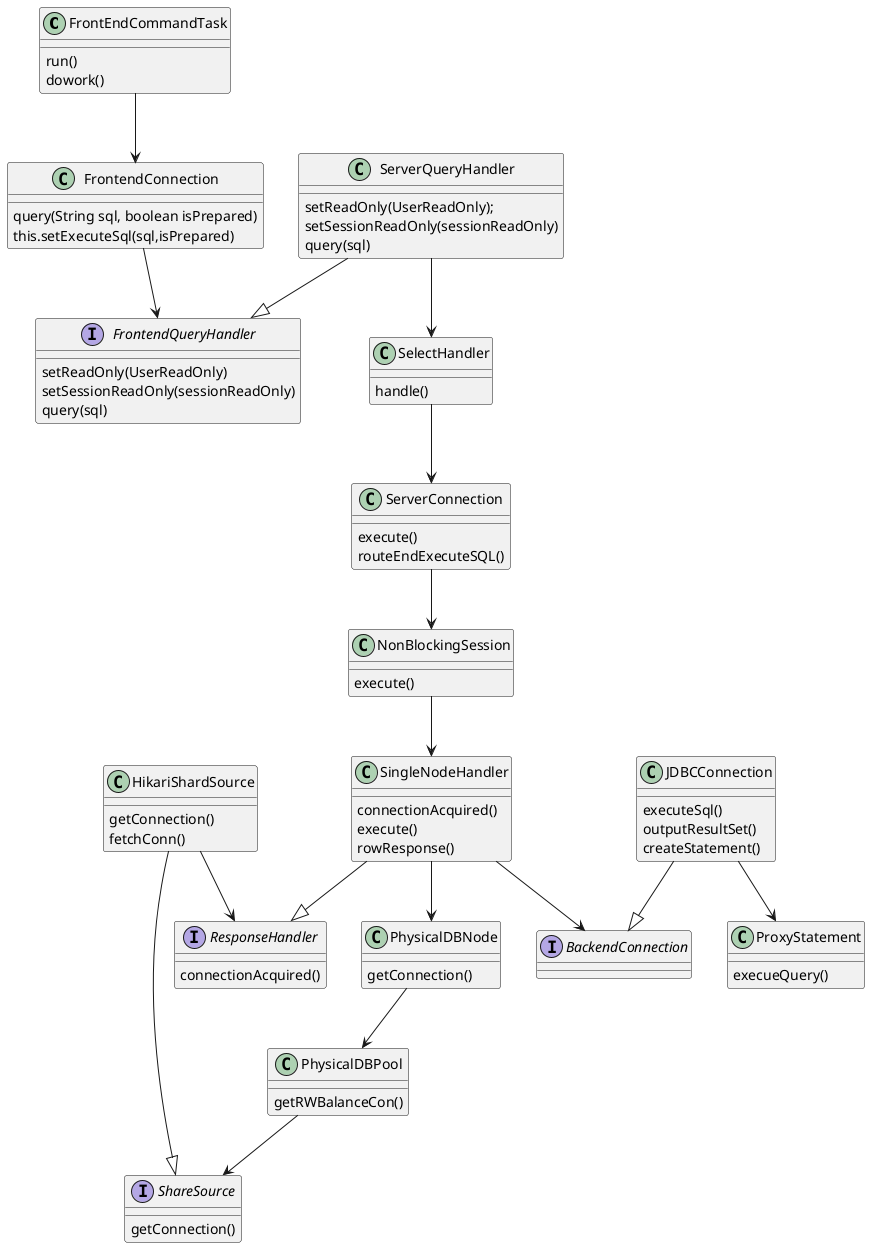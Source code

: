 @startuml

class FrontEndCommandTask{
run()
dowork()
}

class FrontendConnection {
query(String sql, boolean isPrepared)
this.setExecuteSql(sql,isPrepared)
}

FrontEndCommandTask-->FrontendConnection

interface FrontendQueryHandler {
setReadOnly(UserReadOnly)
setSessionReadOnly(sessionReadOnly)
query(sql)
}

FrontendConnection-->FrontendQueryHandler

class ServerQueryHandler {
setReadOnly(UserReadOnly);
setSessionReadOnly(sessionReadOnly)
query(sql)
}
ServerQueryHandler--|>FrontendQueryHandler

class SelectHandler{
handle()
}
ServerQueryHandler-->SelectHandler


class ServerConnection
{
execute()
routeEndExecuteSQL()
}
SelectHandler-->ServerConnection


class NonBlockingSession{
execute()
}
ServerConnection-->NonBlockingSession


class SingleNodeHandler{
connectionAcquired()
execute()
rowResponse()
}
NonBlockingSession-->SingleNodeHandler


interface ResponseHandler{
connectionAcquired()
}
SingleNodeHandler--|> ResponseHandler

class PhysicalDBNode{
getConnection()
}
class PhysicalDBPool{
getRWBalanceCon()
}
PhysicalDBNode-->PhysicalDBPool
interface ShareSource{
getConnection()
}
class HikariShardSource{
getConnection()
fetchConn()
}
HikariShardSource-->ResponseHandler
HikariShardSource--|>ShareSource
PhysicalDBPool-->ShareSource

interface BackendConnection
{
}
SingleNodeHandler-->BackendConnection
SingleNodeHandler-->PhysicalDBNode

class JDBCConnection{
executeSql()
outputResultSet()
createStatement()
}

JDBCConnection --|>BackendConnection


class ProxyStatement{
execueQuery()
}

JDBCConnection-->ProxyStatement




@enduml